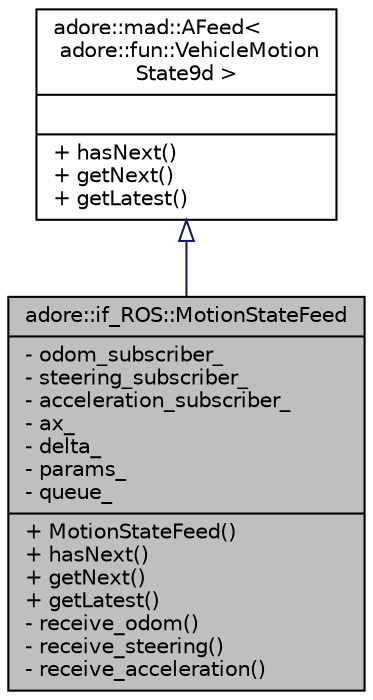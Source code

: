 digraph "adore::if_ROS::MotionStateFeed"
{
 // LATEX_PDF_SIZE
  edge [fontname="Helvetica",fontsize="10",labelfontname="Helvetica",labelfontsize="10"];
  node [fontname="Helvetica",fontsize="10",shape=record];
  Node1 [label="{adore::if_ROS::MotionStateFeed\n|- odom_subscriber_\l- steering_subscriber_\l- acceleration_subscriber_\l- ax_\l- delta_\l- params_\l- queue_\l|+ MotionStateFeed()\l+ hasNext()\l+ getNext()\l+ getLatest()\l- receive_odom()\l- receive_steering()\l- receive_acceleration()\l}",height=0.2,width=0.4,color="black", fillcolor="grey75", style="filled", fontcolor="black",tooltip=" "];
  Node2 -> Node1 [dir="back",color="midnightblue",fontsize="10",style="solid",arrowtail="onormal",fontname="Helvetica"];
  Node2 [label="{adore::mad::AFeed\<\l adore::fun::VehicleMotion\lState9d \>\n||+ hasNext()\l+ getNext()\l+ getLatest()\l}",height=0.2,width=0.4,color="black", fillcolor="white", style="filled",URL="$classadore_1_1mad_1_1AFeed.html",tooltip=" "];
}
